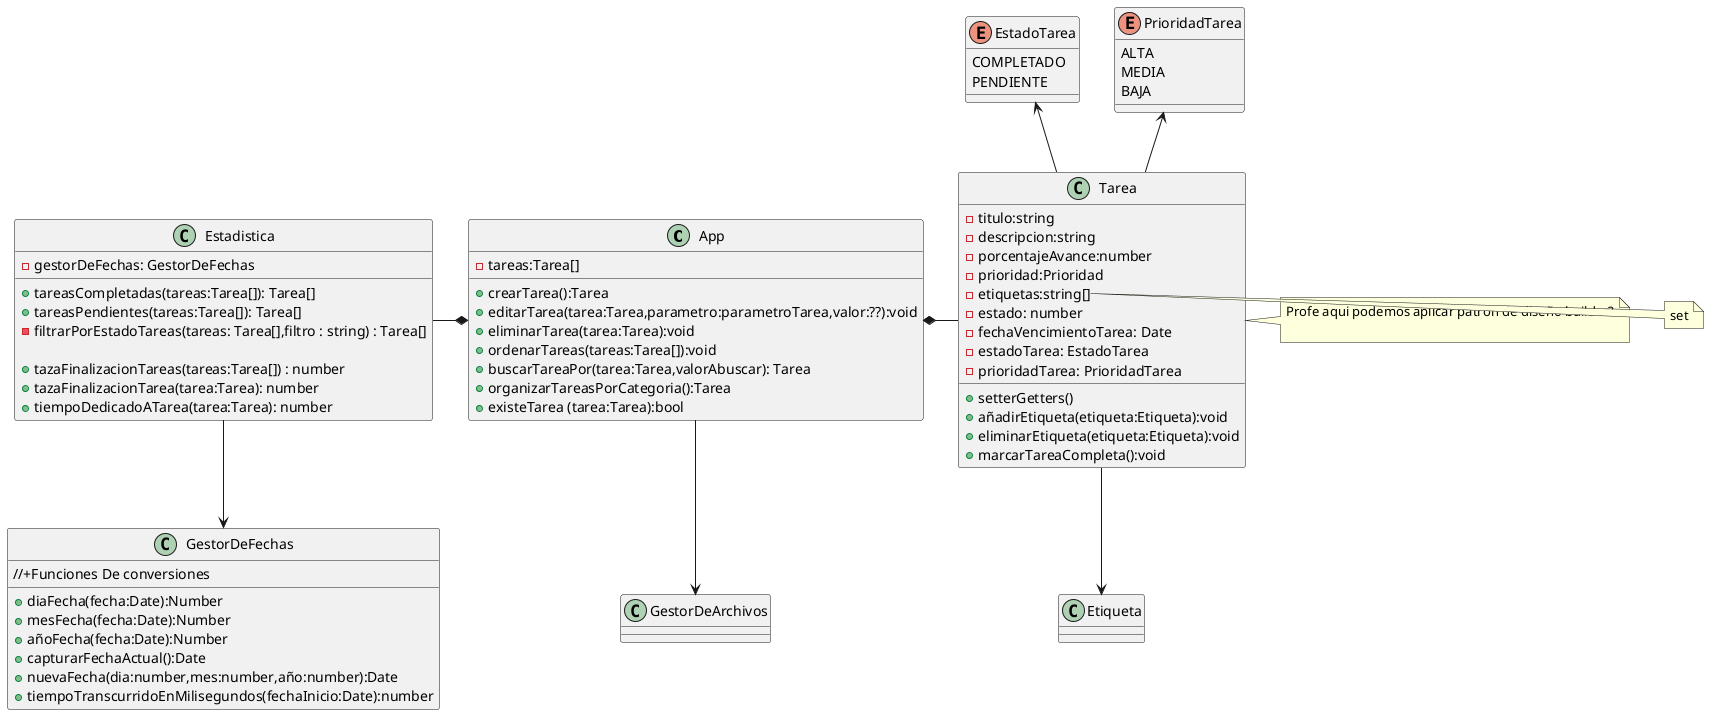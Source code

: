 

@startuml TaskList


class App{

    -tareas:Tarea[]

    +crearTarea():Tarea
    +editarTarea(tarea:Tarea,parametro:parametroTarea,valor:??):void
    +eliminarTarea(tarea:Tarea):void
    +ordenarTareas(tareas:Tarea[]):void
    +buscarTareaPor(tarea:Tarea,valorAbuscar): Tarea


    +organizarTareasPorCategoria():Tarea
    
    +existeTarea (tarea:Tarea):bool
}

class GestorDeArchivos{

}

class Estadistica{

    -gestorDeFechas: GestorDeFechas

    +tareasCompletadas(tareas:Tarea[]): Tarea[]
    +tareasPendientes(tareas:Tarea[]): Tarea[]
    -filtrarPorEstadoTareas(tareas: Tarea[],filtro : string) : Tarea[]

    +tazaFinalizacionTareas(tareas:Tarea[]) : number
    +tazaFinalizacionTarea(tarea:Tarea): number
    +tiempoDedicadoATarea(tarea:Tarea): number

}

class GestorDeFechas {
    +diaFecha(fecha:Date):Number
    +mesFecha(fecha:Date):Number
    +añoFecha(fecha:Date):Number
    +capturarFechaActual():Date
    +nuevaFecha(dia:number,mes:number,año:number):Date
    +tiempoTranscurridoEnMilisegundos(fechaInicio:Date):number
    
    //+Funciones De conversiones

    }

enum EstadoTarea{
    COMPLETADO
    PENDIENTE
}

enum PrioridadTarea{
    ALTA
    MEDIA
    BAJA
}


class Tarea {
    
     -titulo:string
    -descripcion:string
    -porcentajeAvance:number
    -prioridad:Prioridad
    -etiquetas:string[] 
    -estado: number
    -fechaVencimientoTarea: Date
    -estadoTarea: EstadoTarea
    -prioridadTarea: PrioridadTarea
    +setterGetters()
    +añadirEtiqueta(etiqueta:Etiqueta):void
    +eliminarEtiqueta(etiqueta:Etiqueta):void
    +marcarTareaCompleta():void
}



'Relaciones

App *-right- Tarea
App *-left- Estadistica
App -down-> GestorDeArchivos

Tarea -up-> PrioridadTarea
Tarea -up-> EstadoTarea
Tarea -down->Etiqueta

Estadistica -down-> GestorDeFechas 


note right of Tarea
    Profe aqui podemos aplicar patron de diseño builder?

end note


note right of Tarea::etiquetas
    set
end note



@enduml